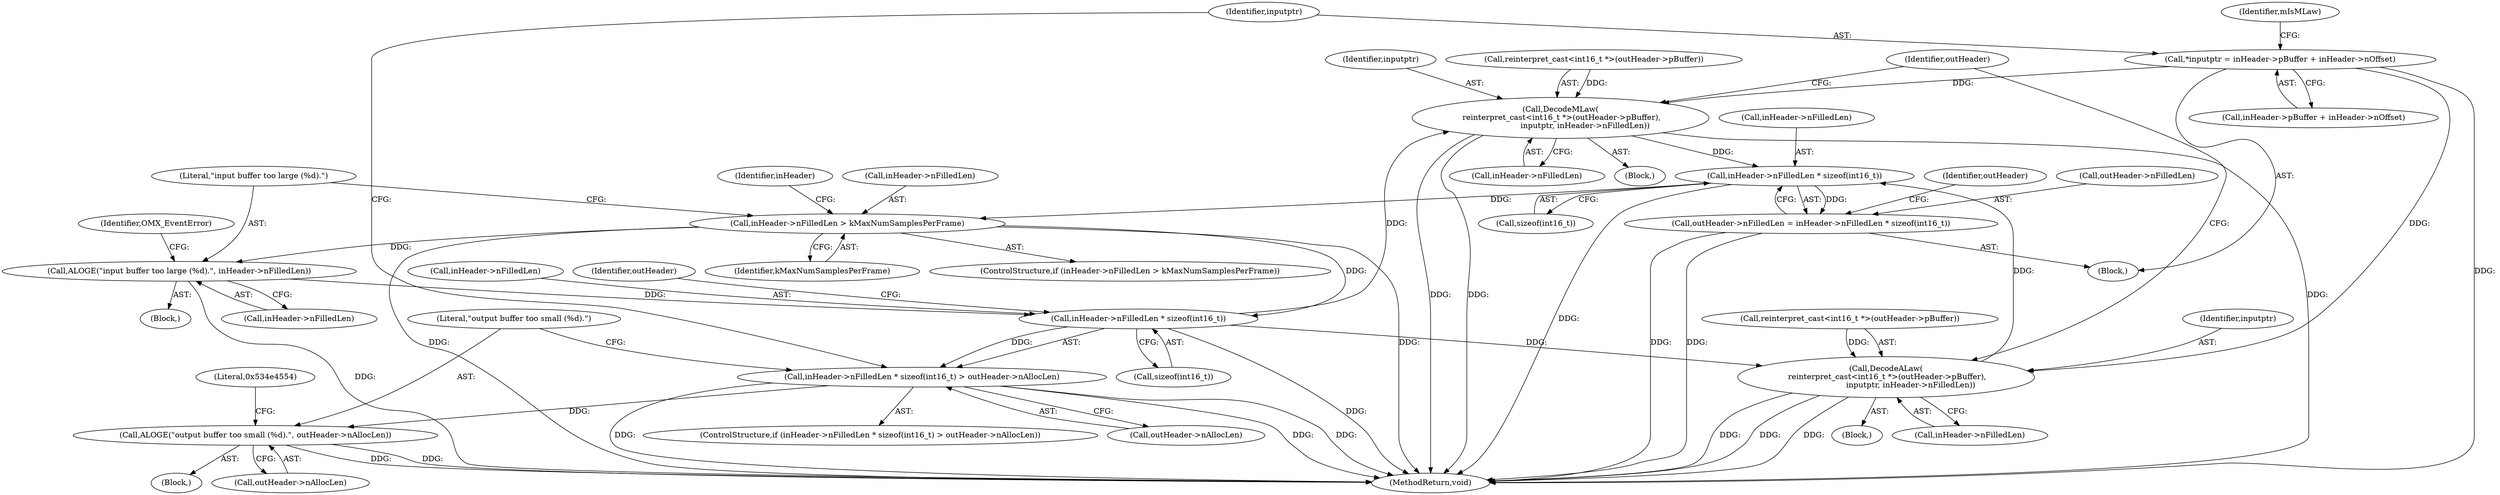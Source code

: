 digraph "0_Android_7cea5cb64b83d690fe02bc210bbdf08f5a87636f@integer" {
"1000233" [label="(Call,*inputptr = inHeader->pBuffer + inHeader->nOffset)"];
"1000245" [label="(Call,DecodeMLaw(\n reinterpret_cast<int16_t *>(outHeader->pBuffer),\n                    inputptr, inHeader->nFilledLen))"];
"1000283" [label="(Call,inHeader->nFilledLen * sizeof(int16_t))"];
"1000184" [label="(Call,inHeader->nFilledLen > kMaxNumSamplesPerFrame)"];
"1000190" [label="(Call,ALOGE(\"input buffer too large (%d).\", inHeader->nFilledLen))"];
"1000205" [label="(Call,inHeader->nFilledLen * sizeof(int16_t))"];
"1000204" [label="(Call,inHeader->nFilledLen * sizeof(int16_t) > outHeader->nAllocLen)"];
"1000215" [label="(Call,ALOGE(\"output buffer too small (%d).\", outHeader->nAllocLen))"];
"1000257" [label="(Call,DecodeALaw(\n reinterpret_cast<int16_t *>(outHeader->pBuffer),\n                    inputptr, inHeader->nFilledLen))"];
"1000279" [label="(Call,outHeader->nFilledLen = inHeader->nFilledLen * sizeof(int16_t))"];
"1000221" [label="(Literal,0x534e4554)"];
"1000263" [label="(Identifier,inputptr)"];
"1000184" [label="(Call,inHeader->nFilledLen > kMaxNumSamplesPerFrame)"];
"1000217" [label="(Call,outHeader->nAllocLen)"];
"1000279" [label="(Call,outHeader->nFilledLen = inHeader->nFilledLen * sizeof(int16_t))"];
"1000214" [label="(Block,)"];
"1000216" [label="(Literal,\"output buffer too small (%d).\")"];
"1000206" [label="(Call,inHeader->nFilledLen)"];
"1000245" [label="(Call,DecodeMLaw(\n reinterpret_cast<int16_t *>(outHeader->pBuffer),\n                    inputptr, inHeader->nFilledLen))"];
"1000283" [label="(Call,inHeader->nFilledLen * sizeof(int16_t))"];
"1000252" [label="(Call,inHeader->nFilledLen)"];
"1000204" [label="(Call,inHeader->nFilledLen * sizeof(int16_t) > outHeader->nAllocLen)"];
"1000243" [label="(Identifier,mIsMLaw)"];
"1000246" [label="(Call,reinterpret_cast<int16_t *>(outHeader->pBuffer))"];
"1000215" [label="(Call,ALOGE(\"output buffer too small (%d).\", outHeader->nAllocLen))"];
"1000196" [label="(Identifier,OMX_EventError)"];
"1000188" [label="(Identifier,kMaxNumSamplesPerFrame)"];
"1000234" [label="(Identifier,inputptr)"];
"1000191" [label="(Literal,\"input buffer too large (%d).\")"];
"1000189" [label="(Block,)"];
"1000212" [label="(Identifier,outHeader)"];
"1000235" [label="(Call,inHeader->pBuffer + inHeader->nOffset)"];
"1000124" [label="(Block,)"];
"1000209" [label="(Call,sizeof(int16_t))"];
"1000287" [label="(Call,sizeof(int16_t))"];
"1000207" [label="(Identifier,inHeader)"];
"1000185" [label="(Call,inHeader->nFilledLen)"];
"1000203" [label="(ControlStructure,if (inHeader->nFilledLen * sizeof(int16_t) > outHeader->nAllocLen))"];
"1000291" [label="(Identifier,outHeader)"];
"1000192" [label="(Call,inHeader->nFilledLen)"];
"1000244" [label="(Block,)"];
"1000205" [label="(Call,inHeader->nFilledLen * sizeof(int16_t))"];
"1000251" [label="(Identifier,inputptr)"];
"1000256" [label="(Block,)"];
"1000264" [label="(Call,inHeader->nFilledLen)"];
"1000190" [label="(Call,ALOGE(\"input buffer too large (%d).\", inHeader->nFilledLen))"];
"1000280" [label="(Call,outHeader->nFilledLen)"];
"1000183" [label="(ControlStructure,if (inHeader->nFilledLen > kMaxNumSamplesPerFrame))"];
"1000257" [label="(Call,DecodeALaw(\n reinterpret_cast<int16_t *>(outHeader->pBuffer),\n                    inputptr, inHeader->nFilledLen))"];
"1000269" [label="(Identifier,outHeader)"];
"1000211" [label="(Call,outHeader->nAllocLen)"];
"1000324" [label="(MethodReturn,void)"];
"1000284" [label="(Call,inHeader->nFilledLen)"];
"1000233" [label="(Call,*inputptr = inHeader->pBuffer + inHeader->nOffset)"];
"1000258" [label="(Call,reinterpret_cast<int16_t *>(outHeader->pBuffer))"];
"1000233" -> "1000124"  [label="AST: "];
"1000233" -> "1000235"  [label="CFG: "];
"1000234" -> "1000233"  [label="AST: "];
"1000235" -> "1000233"  [label="AST: "];
"1000243" -> "1000233"  [label="CFG: "];
"1000233" -> "1000324"  [label="DDG: "];
"1000233" -> "1000245"  [label="DDG: "];
"1000233" -> "1000257"  [label="DDG: "];
"1000245" -> "1000244"  [label="AST: "];
"1000245" -> "1000252"  [label="CFG: "];
"1000246" -> "1000245"  [label="AST: "];
"1000251" -> "1000245"  [label="AST: "];
"1000252" -> "1000245"  [label="AST: "];
"1000269" -> "1000245"  [label="CFG: "];
"1000245" -> "1000324"  [label="DDG: "];
"1000245" -> "1000324"  [label="DDG: "];
"1000245" -> "1000324"  [label="DDG: "];
"1000246" -> "1000245"  [label="DDG: "];
"1000205" -> "1000245"  [label="DDG: "];
"1000245" -> "1000283"  [label="DDG: "];
"1000283" -> "1000279"  [label="AST: "];
"1000283" -> "1000287"  [label="CFG: "];
"1000284" -> "1000283"  [label="AST: "];
"1000287" -> "1000283"  [label="AST: "];
"1000279" -> "1000283"  [label="CFG: "];
"1000283" -> "1000324"  [label="DDG: "];
"1000283" -> "1000184"  [label="DDG: "];
"1000283" -> "1000279"  [label="DDG: "];
"1000257" -> "1000283"  [label="DDG: "];
"1000184" -> "1000183"  [label="AST: "];
"1000184" -> "1000188"  [label="CFG: "];
"1000185" -> "1000184"  [label="AST: "];
"1000188" -> "1000184"  [label="AST: "];
"1000191" -> "1000184"  [label="CFG: "];
"1000207" -> "1000184"  [label="CFG: "];
"1000184" -> "1000324"  [label="DDG: "];
"1000184" -> "1000324"  [label="DDG: "];
"1000184" -> "1000190"  [label="DDG: "];
"1000184" -> "1000205"  [label="DDG: "];
"1000190" -> "1000189"  [label="AST: "];
"1000190" -> "1000192"  [label="CFG: "];
"1000191" -> "1000190"  [label="AST: "];
"1000192" -> "1000190"  [label="AST: "];
"1000196" -> "1000190"  [label="CFG: "];
"1000190" -> "1000324"  [label="DDG: "];
"1000190" -> "1000205"  [label="DDG: "];
"1000205" -> "1000204"  [label="AST: "];
"1000205" -> "1000209"  [label="CFG: "];
"1000206" -> "1000205"  [label="AST: "];
"1000209" -> "1000205"  [label="AST: "];
"1000212" -> "1000205"  [label="CFG: "];
"1000205" -> "1000324"  [label="DDG: "];
"1000205" -> "1000204"  [label="DDG: "];
"1000205" -> "1000257"  [label="DDG: "];
"1000204" -> "1000203"  [label="AST: "];
"1000204" -> "1000211"  [label="CFG: "];
"1000211" -> "1000204"  [label="AST: "];
"1000216" -> "1000204"  [label="CFG: "];
"1000234" -> "1000204"  [label="CFG: "];
"1000204" -> "1000324"  [label="DDG: "];
"1000204" -> "1000324"  [label="DDG: "];
"1000204" -> "1000324"  [label="DDG: "];
"1000204" -> "1000215"  [label="DDG: "];
"1000215" -> "1000214"  [label="AST: "];
"1000215" -> "1000217"  [label="CFG: "];
"1000216" -> "1000215"  [label="AST: "];
"1000217" -> "1000215"  [label="AST: "];
"1000221" -> "1000215"  [label="CFG: "];
"1000215" -> "1000324"  [label="DDG: "];
"1000215" -> "1000324"  [label="DDG: "];
"1000257" -> "1000256"  [label="AST: "];
"1000257" -> "1000264"  [label="CFG: "];
"1000258" -> "1000257"  [label="AST: "];
"1000263" -> "1000257"  [label="AST: "];
"1000264" -> "1000257"  [label="AST: "];
"1000269" -> "1000257"  [label="CFG: "];
"1000257" -> "1000324"  [label="DDG: "];
"1000257" -> "1000324"  [label="DDG: "];
"1000257" -> "1000324"  [label="DDG: "];
"1000258" -> "1000257"  [label="DDG: "];
"1000279" -> "1000124"  [label="AST: "];
"1000280" -> "1000279"  [label="AST: "];
"1000291" -> "1000279"  [label="CFG: "];
"1000279" -> "1000324"  [label="DDG: "];
"1000279" -> "1000324"  [label="DDG: "];
}
